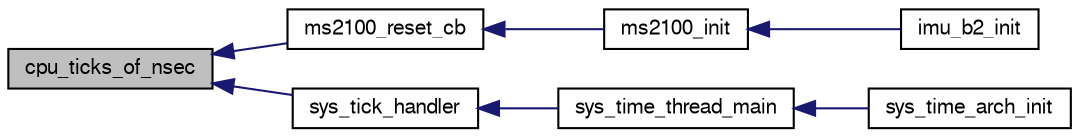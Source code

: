 digraph "cpu_ticks_of_nsec"
{
  edge [fontname="FreeSans",fontsize="10",labelfontname="FreeSans",labelfontsize="10"];
  node [fontname="FreeSans",fontsize="10",shape=record];
  rankdir="LR";
  Node1 [label="cpu_ticks_of_nsec",height=0.2,width=0.4,color="black", fillcolor="grey75", style="filled", fontcolor="black"];
  Node1 -> Node2 [dir="back",color="midnightblue",fontsize="10",style="solid",fontname="FreeSans"];
  Node2 [label="ms2100_reset_cb",height=0.2,width=0.4,color="black", fillcolor="white", style="filled",URL="$stm32_2peripherals_2ms2100__arch_8h.html#aebb1f87ab92e583e78e79686e935e3b8",tooltip="Reset callback. "];
  Node2 -> Node3 [dir="back",color="midnightblue",fontsize="10",style="solid",fontname="FreeSans"];
  Node3 [label="ms2100_init",height=0.2,width=0.4,color="black", fillcolor="white", style="filled",URL="$ms2100_8h.html#abd4a73602ed7661eccacb070eb07896a"];
  Node3 -> Node4 [dir="back",color="midnightblue",fontsize="10",style="solid",fontname="FreeSans"];
  Node4 [label="imu_b2_init",height=0.2,width=0.4,color="black", fillcolor="white", style="filled",URL="$imu__b2_8h.html#ae570fa02d6ebd9ce0b25e7074f002d72"];
  Node1 -> Node5 [dir="back",color="midnightblue",fontsize="10",style="solid",fontname="FreeSans"];
  Node5 [label="sys_tick_handler",height=0.2,width=0.4,color="black", fillcolor="white", style="filled",URL="$linux_2mcu__periph_2sys__time__arch_8c.html#a69effd654e3a455f2f0bba7b270eab48"];
  Node5 -> Node6 [dir="back",color="midnightblue",fontsize="10",style="solid",fontname="FreeSans"];
  Node6 [label="sys_time_thread_main",height=0.2,width=0.4,color="black", fillcolor="white", style="filled",URL="$linux_2mcu__periph_2sys__time__arch_8c.html#a2e9913da251a9ce6c35f3a8a5b3ca23e"];
  Node6 -> Node7 [dir="back",color="midnightblue",fontsize="10",style="solid",fontname="FreeSans"];
  Node7 [label="sys_time_arch_init",height=0.2,width=0.4,color="black", fillcolor="white", style="filled",URL="$linux_2mcu__periph_2sys__time__arch_8c.html#a9b31c2feb846b96205ae20ea6883e1c4"];
}
